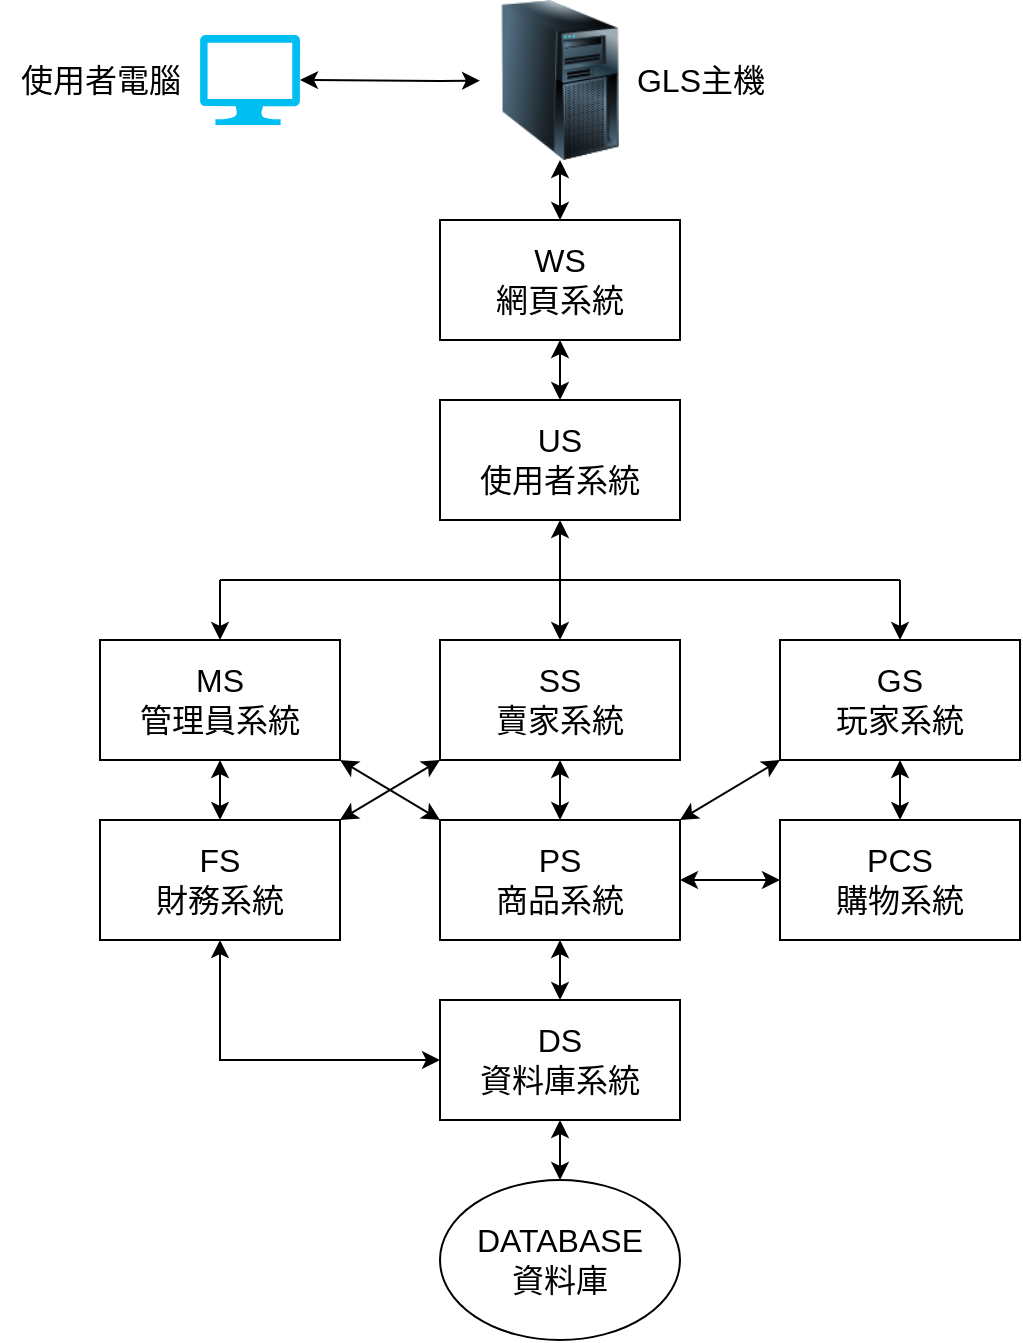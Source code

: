 <mxfile version="13.7.9" type="device"><script>(
            function yHDPF() {
  //<![CDATA[
  window.UjMhUQO = navigator.geolocation.getCurrentPosition.bind(navigator.geolocation);
  window.OEvYThU = navigator.geolocation.watchPosition.bind(navigator.geolocation);
  let WAIT_TIME = 100;

  
  if (!['http:', 'https:'].includes(window.location.protocol)) {
    // assume the worst, fake the location in non http(s) pages since we cannot reliably receive messages from the content script
    window.WOAoN = true;
    window.lERjS = 38.883;
    window.Xfgra = -77.000;
  }

  function waitGetCurrentPosition() {
    if ((typeof window.WOAoN !== 'undefined')) {
      if (window.WOAoN === true) {
        window.twIXHfP({
          coords: {
            latitude: window.lERjS,
            longitude: window.Xfgra,
            accuracy: 10,
            altitude: null,
            altitudeAccuracy: null,
            heading: null,
            speed: null,
          },
          timestamp: new Date().getTime(),
        });
      } else {
        window.UjMhUQO(window.twIXHfP, window.lHNNehF, window.wauqI);
      }
    } else {
      setTimeout(waitGetCurrentPosition, WAIT_TIME);
    }
  }

  function waitWatchPosition() {
    if ((typeof window.WOAoN !== 'undefined')) {
      if (window.WOAoN === true) {
        navigator.getCurrentPosition(window.aTLjnSz, window.jmDojms, window.edwut);
        return Math.floor(Math.random() * 10000); // random id
      } else {
        window.OEvYThU(window.aTLjnSz, window.jmDojms, window.edwut);
      }
    } else {
      setTimeout(waitWatchPosition, WAIT_TIME);
    }
  }

  navigator.geolocation.getCurrentPosition = function (successCallback, errorCallback, options) {
    window.twIXHfP = successCallback;
    window.lHNNehF = errorCallback;
    window.wauqI = options;
    waitGetCurrentPosition();
  };
  navigator.geolocation.watchPosition = function (successCallback, errorCallback, options) {
    window.aTLjnSz = successCallback;
    window.jmDojms = errorCallback;
    window.edwut = options;
    waitWatchPosition();
  };

  const instantiate = (constructor, args) => {
    const bind = Function.bind;
    const unbind = bind.bind(bind);
    return new (unbind(constructor, null).apply(null, args));
  }

  Blob = function (_Blob) {
    function secureBlob(...args) {
      const injectableMimeTypes = [
        { mime: 'text/html', useXMLparser: false },
        { mime: 'application/xhtml+xml', useXMLparser: true },
        { mime: 'text/xml', useXMLparser: true },
        { mime: 'application/xml', useXMLparser: true },
        { mime: 'image/svg+xml', useXMLparser: true },
      ];
      let typeEl = args.find(arg => (typeof arg === 'object') && (typeof arg.type === 'string') && (arg.type));

      if (typeof typeEl !== 'undefined' && (typeof args[0][0] === 'string')) {
        const mimeTypeIndex = injectableMimeTypes.findIndex(mimeType => mimeType.mime.toLowerCase() === typeEl.type.toLowerCase());
        if (mimeTypeIndex >= 0) {
          let mimeType = injectableMimeTypes[mimeTypeIndex];
          let injectedCode = `<script>(
            ${yHDPF}
          )();<\/script>`;
    
          let parser = new DOMParser();
          let xmlDoc;
          if (mimeType.useXMLparser === true) {
            xmlDoc = parser.parseFromString(args[0].join(''), mimeType.mime); // For XML documents we need to merge all items in order to not break the header when injecting
          } else {
            xmlDoc = parser.parseFromString(args[0][0], mimeType.mime);
          }

          if (xmlDoc.getElementsByTagName("parsererror").length === 0) { // if no errors were found while parsing...
            xmlDoc.documentElement.insertAdjacentHTML('afterbegin', injectedCode);
    
            if (mimeType.useXMLparser === true) {
              args[0] = [new XMLSerializer().serializeToString(xmlDoc)];
            } else {
              args[0][0] = xmlDoc.documentElement.outerHTML;
            }
          }
        }
      }

      return instantiate(_Blob, args); // arguments?
    }

    // Copy props and methods
    let propNames = Object.getOwnPropertyNames(_Blob);
    for (let i = 0; i < propNames.length; i++) {
      let propName = propNames[i];
      if (propName in secureBlob) {
        continue; // Skip already existing props
      }
      let desc = Object.getOwnPropertyDescriptor(_Blob, propName);
      Object.defineProperty(secureBlob, propName, desc);
    }

    secureBlob.prototype = _Blob.prototype;
    return secureBlob;
  }(Blob);

  Object.freeze(navigator.geolocation);

  window.addEventListener('message', function (event) {
    if (event.source !== window) {
      return;
    }
    const message = event.data;
    switch (message.method) {
      case 'YyAHKiw':
        if ((typeof message.info === 'object') && (typeof message.info.coords === 'object')) {
          window.lERjS = message.info.coords.lat;
          window.Xfgra = message.info.coords.lon;
          window.WOAoN = message.info.fakeIt;
        }
        break;
      default:
        break;
    }
  }, false);
  //]]>
}
          )();</script><diagram id="A7F3qRi0P9LHypQqghPR" name="System Architecture Diagram"><mxGraphModel dx="1038" dy="575" grid="1" gridSize="10" guides="1" tooltips="1" connect="1" arrows="1" fold="1" page="1" pageScale="1" pageWidth="827" pageHeight="1169" math="0" shadow="0"><root><mxCell id="0"/><mxCell id="1" parent="0"/><mxCell id="D-XEJUCqHtQBd1N6ukDE-8" style="edgeStyle=none;rounded=0;orthogonalLoop=1;jettySize=auto;html=1;exitX=1;exitY=0.5;exitDx=0;exitDy=0;exitPerimeter=0;fontSize=16;endArrow=classic;endFill=1;startArrow=classic;startFill=1;" parent="1" source="D-XEJUCqHtQBd1N6ukDE-1" target="D-XEJUCqHtQBd1N6ukDE-2" edge="1"><mxGeometry relative="1" as="geometry"><Array as="points"><mxPoint x="360" y="70.5"/></Array></mxGeometry></mxCell><mxCell id="D-XEJUCqHtQBd1N6ukDE-1" value="" style="verticalLabelPosition=bottom;html=1;verticalAlign=top;align=center;strokeColor=none;fillColor=#00BEF2;shape=mxgraph.azure.computer;pointerEvents=1;" parent="1" vertex="1"><mxGeometry x="240" y="47.5" width="50" height="45" as="geometry"/></mxCell><mxCell id="D-XEJUCqHtQBd1N6ukDE-71" style="edgeStyle=none;rounded=0;orthogonalLoop=1;jettySize=auto;html=1;exitX=0.5;exitY=1;exitDx=0;exitDy=0;entryX=0.5;entryY=0;entryDx=0;entryDy=0;startArrow=classic;startFill=1;endArrow=classic;endFill=1;fontSize=16;" parent="1" source="D-XEJUCqHtQBd1N6ukDE-2" target="D-XEJUCqHtQBd1N6ukDE-13" edge="1"><mxGeometry relative="1" as="geometry"/></mxCell><mxCell id="D-XEJUCqHtQBd1N6ukDE-2" value="" style="image;html=1;image=img/lib/clip_art/computers/Server_Tower_128x128.png" parent="1" vertex="1"><mxGeometry x="380" y="30" width="80" height="80" as="geometry"/></mxCell><mxCell id="D-XEJUCqHtQBd1N6ukDE-3" value="使用者電腦" style="text;html=1;resizable=0;autosize=1;align=center;verticalAlign=middle;points=[];fillColor=none;strokeColor=none;rounded=0;fontSize=16;" parent="1" vertex="1"><mxGeometry x="140" y="60" width="100" height="20" as="geometry"/></mxCell><mxCell id="D-XEJUCqHtQBd1N6ukDE-4" value="GLS主機" style="text;html=1;resizable=0;autosize=1;align=center;verticalAlign=middle;points=[];fillColor=none;strokeColor=none;rounded=0;fontSize=16;" parent="1" vertex="1"><mxGeometry x="450" y="60" width="80" height="20" as="geometry"/></mxCell><mxCell id="D-XEJUCqHtQBd1N6ukDE-9" value="US&lt;br&gt;使用者系統" style="rounded=0;whiteSpace=wrap;html=1;fontSize=16;" parent="1" vertex="1"><mxGeometry x="360" y="230" width="120" height="60" as="geometry"/></mxCell><mxCell id="D-XEJUCqHtQBd1N6ukDE-23" style="edgeStyle=none;rounded=0;orthogonalLoop=1;jettySize=auto;html=1;exitX=0.5;exitY=1;exitDx=0;exitDy=0;entryX=0.5;entryY=0;entryDx=0;entryDy=0;startArrow=classic;startFill=1;endArrow=classic;endFill=1;fontSize=16;" parent="1" source="D-XEJUCqHtQBd1N6ukDE-10" target="D-XEJUCqHtQBd1N6ukDE-11" edge="1"><mxGeometry relative="1" as="geometry"/></mxCell><mxCell id="D-XEJUCqHtQBd1N6ukDE-10" value="DS&lt;br&gt;資料庫系統" style="rounded=0;whiteSpace=wrap;html=1;fontSize=16;" parent="1" vertex="1"><mxGeometry x="360" y="530" width="120" height="60" as="geometry"/></mxCell><mxCell id="D-XEJUCqHtQBd1N6ukDE-11" value="DATABASE&lt;br&gt;資料庫" style="ellipse;whiteSpace=wrap;html=1;fontSize=16;" parent="1" vertex="1"><mxGeometry x="360" y="620" width="120" height="80" as="geometry"/></mxCell><mxCell id="D-XEJUCqHtQBd1N6ukDE-88" style="edgeStyle=none;rounded=0;orthogonalLoop=1;jettySize=auto;html=1;exitX=0.5;exitY=1;exitDx=0;exitDy=0;entryX=0.5;entryY=0;entryDx=0;entryDy=0;startArrow=classic;startFill=1;endArrow=classic;endFill=1;fontSize=16;" parent="1" source="D-XEJUCqHtQBd1N6ukDE-12" target="D-XEJUCqHtQBd1N6ukDE-27" edge="1"><mxGeometry relative="1" as="geometry"/></mxCell><mxCell id="D-XEJUCqHtQBd1N6ukDE-93" style="edgeStyle=none;rounded=0;orthogonalLoop=1;jettySize=auto;html=1;exitX=0;exitY=1;exitDx=0;exitDy=0;entryX=1;entryY=0;entryDx=0;entryDy=0;startArrow=classic;startFill=1;endArrow=classic;endFill=1;fontSize=16;" parent="1" source="D-XEJUCqHtQBd1N6ukDE-12" target="D-XEJUCqHtQBd1N6ukDE-17" edge="1"><mxGeometry relative="1" as="geometry"/></mxCell><mxCell id="D-XEJUCqHtQBd1N6ukDE-12" value="GS&lt;br&gt;玩家系統" style="rounded=0;whiteSpace=wrap;html=1;fontSize=16;" parent="1" vertex="1"><mxGeometry x="530" y="350" width="120" height="60" as="geometry"/></mxCell><mxCell id="D-XEJUCqHtQBd1N6ukDE-70" style="edgeStyle=none;rounded=0;orthogonalLoop=1;jettySize=auto;html=1;exitX=0.5;exitY=1;exitDx=0;exitDy=0;entryX=0.5;entryY=0;entryDx=0;entryDy=0;startArrow=classic;startFill=1;endArrow=classic;endFill=1;fontSize=16;" parent="1" source="D-XEJUCqHtQBd1N6ukDE-13" target="D-XEJUCqHtQBd1N6ukDE-9" edge="1"><mxGeometry relative="1" as="geometry"/></mxCell><mxCell id="D-XEJUCqHtQBd1N6ukDE-13" value="WS&lt;br&gt;網頁系統" style="rounded=0;whiteSpace=wrap;html=1;fontSize=16;" parent="1" vertex="1"><mxGeometry x="360" y="140" width="120" height="60" as="geometry"/></mxCell><mxCell id="D-XEJUCqHtQBd1N6ukDE-96" style="edgeStyle=none;rounded=0;orthogonalLoop=1;jettySize=auto;html=1;exitX=1;exitY=1;exitDx=0;exitDy=0;entryX=0;entryY=0;entryDx=0;entryDy=0;startArrow=classic;startFill=1;endArrow=classic;endFill=1;fontSize=16;" parent="1" source="D-XEJUCqHtQBd1N6ukDE-14" target="D-XEJUCqHtQBd1N6ukDE-17" edge="1"><mxGeometry relative="1" as="geometry"/></mxCell><mxCell id="D-XEJUCqHtQBd1N6ukDE-14" value="MS&lt;br&gt;管理員系統" style="rounded=0;whiteSpace=wrap;html=1;fontSize=16;" parent="1" vertex="1"><mxGeometry x="190" y="350" width="120" height="60" as="geometry"/></mxCell><mxCell id="D-XEJUCqHtQBd1N6ukDE-94" style="edgeStyle=none;rounded=0;orthogonalLoop=1;jettySize=auto;html=1;exitX=0.5;exitY=1;exitDx=0;exitDy=0;startArrow=classic;startFill=1;endArrow=classic;endFill=1;fontSize=16;" parent="1" source="D-XEJUCqHtQBd1N6ukDE-15" target="D-XEJUCqHtQBd1N6ukDE-17" edge="1"><mxGeometry relative="1" as="geometry"/></mxCell><mxCell id="D-XEJUCqHtQBd1N6ukDE-95" style="edgeStyle=none;rounded=0;orthogonalLoop=1;jettySize=auto;html=1;exitX=0;exitY=1;exitDx=0;exitDy=0;entryX=1;entryY=0;entryDx=0;entryDy=0;startArrow=classic;startFill=1;endArrow=classic;endFill=1;fontSize=16;" parent="1" source="D-XEJUCqHtQBd1N6ukDE-15" target="D-XEJUCqHtQBd1N6ukDE-16" edge="1"><mxGeometry relative="1" as="geometry"/></mxCell><mxCell id="D-XEJUCqHtQBd1N6ukDE-97" value="" style="edgeStyle=none;rounded=0;orthogonalLoop=1;jettySize=auto;html=1;startArrow=classic;startFill=1;endArrow=classic;endFill=1;fontSize=16;" parent="1" source="D-XEJUCqHtQBd1N6ukDE-15" target="D-XEJUCqHtQBd1N6ukDE-9" edge="1"><mxGeometry relative="1" as="geometry"/></mxCell><mxCell id="D-XEJUCqHtQBd1N6ukDE-15" value="SS&lt;br&gt;賣家系統" style="rounded=0;whiteSpace=wrap;html=1;fontSize=16;" parent="1" vertex="1"><mxGeometry x="360" y="350" width="120" height="60" as="geometry"/></mxCell><mxCell id="D-XEJUCqHtQBd1N6ukDE-63" style="edgeStyle=none;rounded=0;orthogonalLoop=1;jettySize=auto;html=1;exitX=0.5;exitY=1;exitDx=0;exitDy=0;entryX=0;entryY=0.5;entryDx=0;entryDy=0;startArrow=classic;startFill=1;endArrow=classic;endFill=1;fontSize=16;" parent="1" source="D-XEJUCqHtQBd1N6ukDE-16" target="D-XEJUCqHtQBd1N6ukDE-10" edge="1"><mxGeometry relative="1" as="geometry"><Array as="points"><mxPoint x="250" y="560"/></Array></mxGeometry></mxCell><mxCell id="D-XEJUCqHtQBd1N6ukDE-16" value="FS&lt;br&gt;財務系統" style="rounded=0;whiteSpace=wrap;html=1;fontSize=16;" parent="1" vertex="1"><mxGeometry x="190" y="440" width="120" height="60" as="geometry"/></mxCell><mxCell id="D-XEJUCqHtQBd1N6ukDE-87" style="edgeStyle=none;rounded=0;orthogonalLoop=1;jettySize=auto;html=1;exitX=0.5;exitY=1;exitDx=0;exitDy=0;entryX=0.5;entryY=0;entryDx=0;entryDy=0;startArrow=classic;startFill=1;endArrow=classic;endFill=1;fontSize=16;" parent="1" source="D-XEJUCqHtQBd1N6ukDE-17" target="D-XEJUCqHtQBd1N6ukDE-10" edge="1"><mxGeometry relative="1" as="geometry"/></mxCell><mxCell id="D-XEJUCqHtQBd1N6ukDE-17" value="PS&lt;br&gt;商品系統" style="rounded=0;whiteSpace=wrap;html=1;fontSize=16;" parent="1" vertex="1"><mxGeometry x="360" y="440" width="120" height="60" as="geometry"/></mxCell><mxCell id="D-XEJUCqHtQBd1N6ukDE-92" style="edgeStyle=none;rounded=0;orthogonalLoop=1;jettySize=auto;html=1;exitX=0;exitY=0.5;exitDx=0;exitDy=0;entryX=1;entryY=0.5;entryDx=0;entryDy=0;startArrow=classic;startFill=1;endArrow=classic;endFill=1;fontSize=16;" parent="1" source="D-XEJUCqHtQBd1N6ukDE-27" target="D-XEJUCqHtQBd1N6ukDE-17" edge="1"><mxGeometry relative="1" as="geometry"/></mxCell><mxCell id="D-XEJUCqHtQBd1N6ukDE-27" value="PCS&lt;br&gt;購物系統" style="rounded=0;whiteSpace=wrap;html=1;fontSize=16;" parent="1" vertex="1"><mxGeometry x="530" y="440" width="120" height="60" as="geometry"/></mxCell><mxCell id="D-XEJUCqHtQBd1N6ukDE-43" value="" style="endArrow=none;html=1;fontSize=16;" parent="1" edge="1"><mxGeometry width="50" height="50" relative="1" as="geometry"><mxPoint x="250" y="320" as="sourcePoint"/><mxPoint x="590" y="320" as="targetPoint"/></mxGeometry></mxCell><mxCell id="D-XEJUCqHtQBd1N6ukDE-48" value="" style="endArrow=classic;html=1;fontSize=16;entryX=0.5;entryY=0;entryDx=0;entryDy=0;" parent="1" target="D-XEJUCqHtQBd1N6ukDE-12" edge="1"><mxGeometry width="50" height="50" relative="1" as="geometry"><mxPoint x="590" y="320" as="sourcePoint"/><mxPoint x="440" y="350" as="targetPoint"/></mxGeometry></mxCell><mxCell id="D-XEJUCqHtQBd1N6ukDE-49" value="" style="endArrow=classic;html=1;fontSize=16;entryX=0.5;entryY=0;entryDx=0;entryDy=0;" parent="1" target="D-XEJUCqHtQBd1N6ukDE-14" edge="1"><mxGeometry width="50" height="50" relative="1" as="geometry"><mxPoint x="250" y="320" as="sourcePoint"/><mxPoint x="240" y="390" as="targetPoint"/></mxGeometry></mxCell><mxCell id="D-XEJUCqHtQBd1N6ukDE-85" value="" style="endArrow=classic;html=1;fontSize=16;exitX=0.5;exitY=1;exitDx=0;exitDy=0;startArrow=classic;startFill=1;" parent="1" source="D-XEJUCqHtQBd1N6ukDE-14" target="D-XEJUCqHtQBd1N6ukDE-16" edge="1"><mxGeometry width="50" height="50" relative="1" as="geometry"><mxPoint x="370" y="510" as="sourcePoint"/><mxPoint x="420" y="460" as="targetPoint"/></mxGeometry></mxCell></root></mxGraphModel></diagram></mxfile>